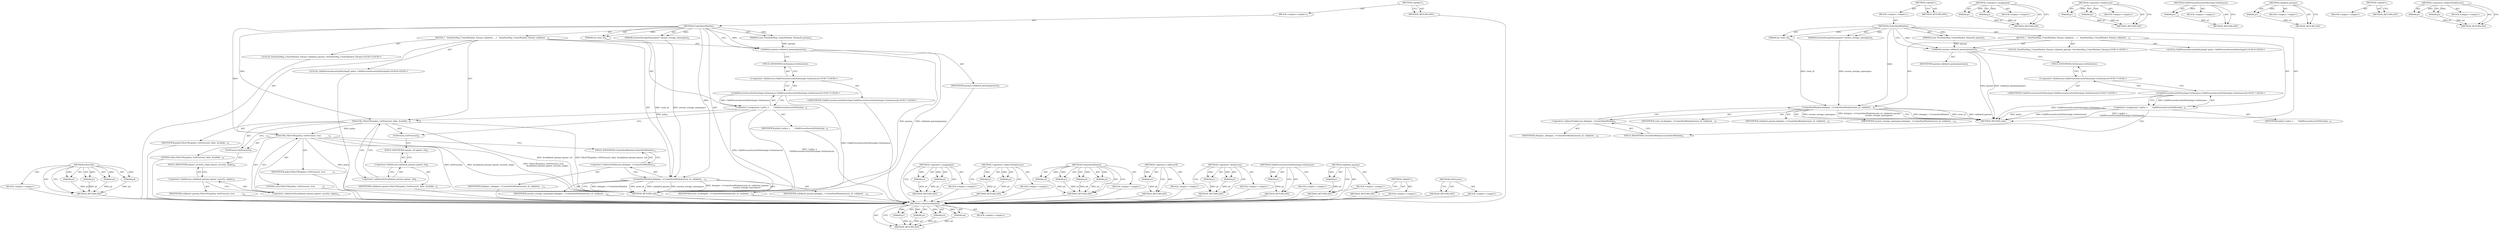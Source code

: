 digraph "GetProcess" {
vulnerable_71 [label=<(METHOD,CreateNewWindow)>];
vulnerable_72 [label=<(PARAM,p1)>];
vulnerable_73 [label=<(PARAM,p2)>];
vulnerable_74 [label=<(PARAM,p3)>];
vulnerable_75 [label=<(PARAM,p4)>];
vulnerable_76 [label=<(BLOCK,&lt;empty&gt;,&lt;empty&gt;)>];
vulnerable_77 [label=<(METHOD_RETURN,ANY)>];
vulnerable_6 [label=<(METHOD,&lt;global&gt;)<SUB>1</SUB>>];
vulnerable_7 [label=<(BLOCK,&lt;empty&gt;,&lt;empty&gt;)<SUB>1</SUB>>];
vulnerable_8 [label=<(METHOD,CreateNewWindow)<SUB>1</SUB>>];
vulnerable_9 [label=<(PARAM,int route_id)<SUB>2</SUB>>];
vulnerable_10 [label=<(PARAM,const ViewHostMsg_CreateWindow_Params&amp; params)<SUB>3</SUB>>];
vulnerable_11 [label=<(PARAM,SessionStorageNamespace* session_storage_namespace)<SUB>4</SUB>>];
vulnerable_12 [label=<(BLOCK,{
   ViewHostMsg_CreateWindow_Params validated_...,{
   ViewHostMsg_CreateWindow_Params validated_...)<SUB>4</SUB>>];
vulnerable_13 [label="<(LOCAL,ViewHostMsg_CreateWindow_Params validated_params: ViewHostMsg_CreateWindow_Params)<SUB>5</SUB>>"];
vulnerable_14 [label=<(validated_params,validated_params(params))<SUB>5</SUB>>];
vulnerable_15 [label=<(IDENTIFIER,params,validated_params(params))<SUB>5</SUB>>];
vulnerable_16 [label="<(LOCAL,ChildProcessSecurityPolicyImpl* policy: ChildProcessSecurityPolicyImpl*)<SUB>6</SUB>>"];
vulnerable_17 [label=<(&lt;operator&gt;.assignment,* policy =
       ChildProcessSecurityPolicyImp...)<SUB>6</SUB>>];
vulnerable_18 [label=<(IDENTIFIER,policy,* policy =
       ChildProcessSecurityPolicyImp...)<SUB>6</SUB>>];
vulnerable_19 [label="<(ChildProcessSecurityPolicyImpl.GetInstance,ChildProcessSecurityPolicyImpl::GetInstance())<SUB>7</SUB>>"];
vulnerable_20 [label="<(&lt;operator&gt;.fieldAccess,ChildProcessSecurityPolicyImpl::GetInstance)<SUB>7</SUB>>"];
vulnerable_21 [label="<(IDENTIFIER,ChildProcessSecurityPolicyImpl,ChildProcessSecurityPolicyImpl::GetInstance())<SUB>7</SUB>>"];
vulnerable_22 [label=<(FIELD_IDENTIFIER,GetInstance,GetInstance)<SUB>7</SUB>>];
vulnerable_23 [label=<(CreateNewWindow,delegate_-&gt;CreateNewWindow(route_id, validated_...)<SUB>9</SUB>>];
vulnerable_24 [label=<(&lt;operator&gt;.indirectFieldAccess,delegate_-&gt;CreateNewWindow)<SUB>9</SUB>>];
vulnerable_25 [label=<(IDENTIFIER,delegate_,delegate_-&gt;CreateNewWindow(route_id, validated_...)<SUB>9</SUB>>];
vulnerable_26 [label=<(FIELD_IDENTIFIER,CreateNewWindow,CreateNewWindow)<SUB>9</SUB>>];
vulnerable_27 [label=<(IDENTIFIER,route_id,delegate_-&gt;CreateNewWindow(route_id, validated_...)<SUB>9</SUB>>];
vulnerable_28 [label=<(IDENTIFIER,validated_params,delegate_-&gt;CreateNewWindow(route_id, validated_...)<SUB>9</SUB>>];
vulnerable_29 [label=<(IDENTIFIER,session_storage_namespace,delegate_-&gt;CreateNewWindow(route_id, validated_...)<SUB>10</SUB>>];
vulnerable_30 [label=<(METHOD_RETURN,void)<SUB>1</SUB>>];
vulnerable_32 [label=<(METHOD_RETURN,ANY)<SUB>1</SUB>>];
vulnerable_57 [label=<(METHOD,&lt;operator&gt;.assignment)>];
vulnerable_58 [label=<(PARAM,p1)>];
vulnerable_59 [label=<(PARAM,p2)>];
vulnerable_60 [label=<(BLOCK,&lt;empty&gt;,&lt;empty&gt;)>];
vulnerable_61 [label=<(METHOD_RETURN,ANY)>];
vulnerable_66 [label=<(METHOD,&lt;operator&gt;.fieldAccess)>];
vulnerable_67 [label=<(PARAM,p1)>];
vulnerable_68 [label=<(PARAM,p2)>];
vulnerable_69 [label=<(BLOCK,&lt;empty&gt;,&lt;empty&gt;)>];
vulnerable_70 [label=<(METHOD_RETURN,ANY)>];
vulnerable_62 [label=<(METHOD,ChildProcessSecurityPolicyImpl.GetInstance)>];
vulnerable_63 [label=<(PARAM,p1)>];
vulnerable_64 [label=<(BLOCK,&lt;empty&gt;,&lt;empty&gt;)>];
vulnerable_65 [label=<(METHOD_RETURN,ANY)>];
vulnerable_53 [label=<(METHOD,validated_params)>];
vulnerable_54 [label=<(PARAM,p1)>];
vulnerable_55 [label=<(BLOCK,&lt;empty&gt;,&lt;empty&gt;)>];
vulnerable_56 [label=<(METHOD_RETURN,ANY)>];
vulnerable_47 [label=<(METHOD,&lt;global&gt;)<SUB>1</SUB>>];
vulnerable_48 [label=<(BLOCK,&lt;empty&gt;,&lt;empty&gt;)>];
vulnerable_49 [label=<(METHOD_RETURN,ANY)>];
vulnerable_78 [label=<(METHOD,&lt;operator&gt;.indirectFieldAccess)>];
vulnerable_79 [label=<(PARAM,p1)>];
vulnerable_80 [label=<(PARAM,p2)>];
vulnerable_81 [label=<(BLOCK,&lt;empty&gt;,&lt;empty&gt;)>];
vulnerable_82 [label=<(METHOD_RETURN,ANY)>];
fixed_89 [label=<(METHOD,FilterURL)>];
fixed_90 [label=<(PARAM,p1)>];
fixed_91 [label=<(PARAM,p2)>];
fixed_92 [label=<(PARAM,p3)>];
fixed_93 [label=<(PARAM,p4)>];
fixed_94 [label=<(BLOCK,&lt;empty&gt;,&lt;empty&gt;)>];
fixed_95 [label=<(METHOD_RETURN,ANY)>];
fixed_6 [label=<(METHOD,&lt;global&gt;)<SUB>1</SUB>>];
fixed_7 [label=<(BLOCK,&lt;empty&gt;,&lt;empty&gt;)<SUB>1</SUB>>];
fixed_8 [label=<(METHOD,CreateNewWindow)<SUB>1</SUB>>];
fixed_9 [label=<(PARAM,int route_id)<SUB>2</SUB>>];
fixed_10 [label=<(PARAM,const ViewHostMsg_CreateWindow_Params&amp; params)<SUB>3</SUB>>];
fixed_11 [label=<(PARAM,SessionStorageNamespace* session_storage_namespace)<SUB>4</SUB>>];
fixed_12 [label=<(BLOCK,{
   ViewHostMsg_CreateWindow_Params validated_...,{
   ViewHostMsg_CreateWindow_Params validated_...)<SUB>4</SUB>>];
fixed_13 [label="<(LOCAL,ViewHostMsg_CreateWindow_Params validated_params: ViewHostMsg_CreateWindow_Params)<SUB>5</SUB>>"];
fixed_14 [label=<(validated_params,validated_params(params))<SUB>5</SUB>>];
fixed_15 [label=<(IDENTIFIER,params,validated_params(params))<SUB>5</SUB>>];
fixed_16 [label="<(LOCAL,ChildProcessSecurityPolicyImpl* policy: ChildProcessSecurityPolicyImpl*)<SUB>6</SUB>>"];
fixed_17 [label=<(&lt;operator&gt;.assignment,* policy =
       ChildProcessSecurityPolicyImp...)<SUB>6</SUB>>];
fixed_18 [label=<(IDENTIFIER,policy,* policy =
       ChildProcessSecurityPolicyImp...)<SUB>6</SUB>>];
fixed_19 [label="<(ChildProcessSecurityPolicyImpl.GetInstance,ChildProcessSecurityPolicyImpl::GetInstance())<SUB>7</SUB>>"];
fixed_20 [label="<(&lt;operator&gt;.fieldAccess,ChildProcessSecurityPolicyImpl::GetInstance)<SUB>7</SUB>>"];
fixed_21 [label="<(IDENTIFIER,ChildProcessSecurityPolicyImpl,ChildProcessSecurityPolicyImpl::GetInstance())<SUB>7</SUB>>"];
fixed_22 [label=<(FIELD_IDENTIFIER,GetInstance,GetInstance)<SUB>7</SUB>>];
fixed_23 [label=<(FilterURL,FilterURL(policy, GetProcess(), false, &amp;validat...)<SUB>8</SUB>>];
fixed_24 [label=<(IDENTIFIER,policy,FilterURL(policy, GetProcess(), false, &amp;validat...)<SUB>8</SUB>>];
fixed_25 [label=<(GetProcess,GetProcess())<SUB>8</SUB>>];
fixed_26 [label=<(LITERAL,false,FilterURL(policy, GetProcess(), false, &amp;validat...)<SUB>8</SUB>>];
fixed_27 [label=<(&lt;operator&gt;.addressOf,&amp;validated_params.opener_url)<SUB>8</SUB>>];
fixed_28 [label=<(&lt;operator&gt;.fieldAccess,validated_params.opener_url)<SUB>8</SUB>>];
fixed_29 [label=<(IDENTIFIER,validated_params,FilterURL(policy, GetProcess(), false, &amp;validat...)<SUB>8</SUB>>];
fixed_30 [label=<(FIELD_IDENTIFIER,opener_url,opener_url)<SUB>8</SUB>>];
fixed_31 [label=<(FilterURL,FilterURL(policy, GetProcess(), true,
         ...)<SUB>9</SUB>>];
fixed_32 [label=<(IDENTIFIER,policy,FilterURL(policy, GetProcess(), true,
         ...)<SUB>9</SUB>>];
fixed_33 [label=<(GetProcess,GetProcess())<SUB>9</SUB>>];
fixed_34 [label=<(LITERAL,true,FilterURL(policy, GetProcess(), true,
         ...)<SUB>9</SUB>>];
fixed_35 [label=<(&lt;operator&gt;.addressOf,&amp;validated_params.opener_security_origin)<SUB>10</SUB>>];
fixed_36 [label=<(&lt;operator&gt;.fieldAccess,validated_params.opener_security_origin)<SUB>10</SUB>>];
fixed_37 [label=<(IDENTIFIER,validated_params,FilterURL(policy, GetProcess(), true,
         ...)<SUB>10</SUB>>];
fixed_38 [label=<(FIELD_IDENTIFIER,opener_security_origin,opener_security_origin)<SUB>10</SUB>>];
fixed_39 [label=<(CreateNewWindow,delegate_-&gt;CreateNewWindow(route_id, validated_...)<SUB>12</SUB>>];
fixed_40 [label=<(&lt;operator&gt;.indirectFieldAccess,delegate_-&gt;CreateNewWindow)<SUB>12</SUB>>];
fixed_41 [label=<(IDENTIFIER,delegate_,delegate_-&gt;CreateNewWindow(route_id, validated_...)<SUB>12</SUB>>];
fixed_42 [label=<(FIELD_IDENTIFIER,CreateNewWindow,CreateNewWindow)<SUB>12</SUB>>];
fixed_43 [label=<(IDENTIFIER,route_id,delegate_-&gt;CreateNewWindow(route_id, validated_...)<SUB>12</SUB>>];
fixed_44 [label=<(IDENTIFIER,validated_params,delegate_-&gt;CreateNewWindow(route_id, validated_...)<SUB>12</SUB>>];
fixed_45 [label=<(IDENTIFIER,session_storage_namespace,delegate_-&gt;CreateNewWindow(route_id, validated_...)<SUB>13</SUB>>];
fixed_46 [label=<(METHOD_RETURN,void)<SUB>1</SUB>>];
fixed_48 [label=<(METHOD_RETURN,ANY)<SUB>1</SUB>>];
fixed_75 [label=<(METHOD,&lt;operator&gt;.assignment)>];
fixed_76 [label=<(PARAM,p1)>];
fixed_77 [label=<(PARAM,p2)>];
fixed_78 [label=<(BLOCK,&lt;empty&gt;,&lt;empty&gt;)>];
fixed_79 [label=<(METHOD_RETURN,ANY)>];
fixed_110 [label=<(METHOD,&lt;operator&gt;.indirectFieldAccess)>];
fixed_111 [label=<(PARAM,p1)>];
fixed_112 [label=<(PARAM,p2)>];
fixed_113 [label=<(BLOCK,&lt;empty&gt;,&lt;empty&gt;)>];
fixed_114 [label=<(METHOD_RETURN,ANY)>];
fixed_103 [label=<(METHOD,CreateNewWindow)>];
fixed_104 [label=<(PARAM,p1)>];
fixed_105 [label=<(PARAM,p2)>];
fixed_106 [label=<(PARAM,p3)>];
fixed_107 [label=<(PARAM,p4)>];
fixed_108 [label=<(BLOCK,&lt;empty&gt;,&lt;empty&gt;)>];
fixed_109 [label=<(METHOD_RETURN,ANY)>];
fixed_99 [label=<(METHOD,&lt;operator&gt;.addressOf)>];
fixed_100 [label=<(PARAM,p1)>];
fixed_101 [label=<(BLOCK,&lt;empty&gt;,&lt;empty&gt;)>];
fixed_102 [label=<(METHOD_RETURN,ANY)>];
fixed_84 [label=<(METHOD,&lt;operator&gt;.fieldAccess)>];
fixed_85 [label=<(PARAM,p1)>];
fixed_86 [label=<(PARAM,p2)>];
fixed_87 [label=<(BLOCK,&lt;empty&gt;,&lt;empty&gt;)>];
fixed_88 [label=<(METHOD_RETURN,ANY)>];
fixed_80 [label=<(METHOD,ChildProcessSecurityPolicyImpl.GetInstance)>];
fixed_81 [label=<(PARAM,p1)>];
fixed_82 [label=<(BLOCK,&lt;empty&gt;,&lt;empty&gt;)>];
fixed_83 [label=<(METHOD_RETURN,ANY)>];
fixed_71 [label=<(METHOD,validated_params)>];
fixed_72 [label=<(PARAM,p1)>];
fixed_73 [label=<(BLOCK,&lt;empty&gt;,&lt;empty&gt;)>];
fixed_74 [label=<(METHOD_RETURN,ANY)>];
fixed_65 [label=<(METHOD,&lt;global&gt;)<SUB>1</SUB>>];
fixed_66 [label=<(BLOCK,&lt;empty&gt;,&lt;empty&gt;)>];
fixed_67 [label=<(METHOD_RETURN,ANY)>];
fixed_96 [label=<(METHOD,GetProcess)>];
fixed_97 [label=<(BLOCK,&lt;empty&gt;,&lt;empty&gt;)>];
fixed_98 [label=<(METHOD_RETURN,ANY)>];
vulnerable_71 -> vulnerable_72  [key=0, label="AST: "];
vulnerable_71 -> vulnerable_72  [key=1, label="DDG: "];
vulnerable_71 -> vulnerable_76  [key=0, label="AST: "];
vulnerable_71 -> vulnerable_73  [key=0, label="AST: "];
vulnerable_71 -> vulnerable_73  [key=1, label="DDG: "];
vulnerable_71 -> vulnerable_77  [key=0, label="AST: "];
vulnerable_71 -> vulnerable_77  [key=1, label="CFG: "];
vulnerable_71 -> vulnerable_74  [key=0, label="AST: "];
vulnerable_71 -> vulnerable_74  [key=1, label="DDG: "];
vulnerable_71 -> vulnerable_75  [key=0, label="AST: "];
vulnerable_71 -> vulnerable_75  [key=1, label="DDG: "];
vulnerable_72 -> vulnerable_77  [key=0, label="DDG: p1"];
vulnerable_73 -> vulnerable_77  [key=0, label="DDG: p2"];
vulnerable_74 -> vulnerable_77  [key=0, label="DDG: p3"];
vulnerable_75 -> vulnerable_77  [key=0, label="DDG: p4"];
vulnerable_6 -> vulnerable_7  [key=0, label="AST: "];
vulnerable_6 -> vulnerable_32  [key=0, label="AST: "];
vulnerable_6 -> vulnerable_32  [key=1, label="CFG: "];
vulnerable_7 -> vulnerable_8  [key=0, label="AST: "];
vulnerable_8 -> vulnerable_9  [key=0, label="AST: "];
vulnerable_8 -> vulnerable_9  [key=1, label="DDG: "];
vulnerable_8 -> vulnerable_10  [key=0, label="AST: "];
vulnerable_8 -> vulnerable_10  [key=1, label="DDG: "];
vulnerable_8 -> vulnerable_11  [key=0, label="AST: "];
vulnerable_8 -> vulnerable_11  [key=1, label="DDG: "];
vulnerable_8 -> vulnerable_12  [key=0, label="AST: "];
vulnerable_8 -> vulnerable_30  [key=0, label="AST: "];
vulnerable_8 -> vulnerable_14  [key=0, label="CFG: "];
vulnerable_8 -> vulnerable_14  [key=1, label="DDG: "];
vulnerable_8 -> vulnerable_23  [key=0, label="DDG: "];
vulnerable_9 -> vulnerable_23  [key=0, label="DDG: route_id"];
vulnerable_10 -> vulnerable_14  [key=0, label="DDG: params"];
vulnerable_11 -> vulnerable_23  [key=0, label="DDG: session_storage_namespace"];
vulnerable_12 -> vulnerable_13  [key=0, label="AST: "];
vulnerable_12 -> vulnerable_14  [key=0, label="AST: "];
vulnerable_12 -> vulnerable_16  [key=0, label="AST: "];
vulnerable_12 -> vulnerable_17  [key=0, label="AST: "];
vulnerable_12 -> vulnerable_23  [key=0, label="AST: "];
vulnerable_14 -> vulnerable_15  [key=0, label="AST: "];
vulnerable_14 -> vulnerable_22  [key=0, label="CFG: "];
vulnerable_14 -> vulnerable_30  [key=0, label="DDG: params"];
vulnerable_14 -> vulnerable_30  [key=1, label="DDG: validated_params(params)"];
vulnerable_17 -> vulnerable_18  [key=0, label="AST: "];
vulnerable_17 -> vulnerable_19  [key=0, label="AST: "];
vulnerable_17 -> vulnerable_26  [key=0, label="CFG: "];
vulnerable_17 -> vulnerable_30  [key=0, label="DDG: policy"];
vulnerable_17 -> vulnerable_30  [key=1, label="DDG: ChildProcessSecurityPolicyImpl::GetInstance()"];
vulnerable_17 -> vulnerable_30  [key=2, label="DDG: * policy =
       ChildProcessSecurityPolicyImpl::GetInstance()"];
vulnerable_19 -> vulnerable_20  [key=0, label="AST: "];
vulnerable_19 -> vulnerable_17  [key=0, label="CFG: "];
vulnerable_19 -> vulnerable_17  [key=1, label="DDG: ChildProcessSecurityPolicyImpl::GetInstance"];
vulnerable_19 -> vulnerable_30  [key=0, label="DDG: ChildProcessSecurityPolicyImpl::GetInstance"];
vulnerable_20 -> vulnerable_21  [key=0, label="AST: "];
vulnerable_20 -> vulnerable_22  [key=0, label="AST: "];
vulnerable_20 -> vulnerable_19  [key=0, label="CFG: "];
vulnerable_22 -> vulnerable_20  [key=0, label="CFG: "];
vulnerable_23 -> vulnerable_24  [key=0, label="AST: "];
vulnerable_23 -> vulnerable_27  [key=0, label="AST: "];
vulnerable_23 -> vulnerable_28  [key=0, label="AST: "];
vulnerable_23 -> vulnerable_29  [key=0, label="AST: "];
vulnerable_23 -> vulnerable_30  [key=0, label="CFG: "];
vulnerable_23 -> vulnerable_30  [key=1, label="DDG: delegate_-&gt;CreateNewWindow"];
vulnerable_23 -> vulnerable_30  [key=2, label="DDG: route_id"];
vulnerable_23 -> vulnerable_30  [key=3, label="DDG: validated_params"];
vulnerable_23 -> vulnerable_30  [key=4, label="DDG: session_storage_namespace"];
vulnerable_23 -> vulnerable_30  [key=5, label="DDG: delegate_-&gt;CreateNewWindow(route_id, validated_params,
                              session_storage_namespace)"];
vulnerable_24 -> vulnerable_25  [key=0, label="AST: "];
vulnerable_24 -> vulnerable_26  [key=0, label="AST: "];
vulnerable_24 -> vulnerable_23  [key=0, label="CFG: "];
vulnerable_26 -> vulnerable_24  [key=0, label="CFG: "];
vulnerable_57 -> vulnerable_58  [key=0, label="AST: "];
vulnerable_57 -> vulnerable_58  [key=1, label="DDG: "];
vulnerable_57 -> vulnerable_60  [key=0, label="AST: "];
vulnerable_57 -> vulnerable_59  [key=0, label="AST: "];
vulnerable_57 -> vulnerable_59  [key=1, label="DDG: "];
vulnerable_57 -> vulnerable_61  [key=0, label="AST: "];
vulnerable_57 -> vulnerable_61  [key=1, label="CFG: "];
vulnerable_58 -> vulnerable_61  [key=0, label="DDG: p1"];
vulnerable_59 -> vulnerable_61  [key=0, label="DDG: p2"];
vulnerable_66 -> vulnerable_67  [key=0, label="AST: "];
vulnerable_66 -> vulnerable_67  [key=1, label="DDG: "];
vulnerable_66 -> vulnerable_69  [key=0, label="AST: "];
vulnerable_66 -> vulnerable_68  [key=0, label="AST: "];
vulnerable_66 -> vulnerable_68  [key=1, label="DDG: "];
vulnerable_66 -> vulnerable_70  [key=0, label="AST: "];
vulnerable_66 -> vulnerable_70  [key=1, label="CFG: "];
vulnerable_67 -> vulnerable_70  [key=0, label="DDG: p1"];
vulnerable_68 -> vulnerable_70  [key=0, label="DDG: p2"];
vulnerable_62 -> vulnerable_63  [key=0, label="AST: "];
vulnerable_62 -> vulnerable_63  [key=1, label="DDG: "];
vulnerable_62 -> vulnerable_64  [key=0, label="AST: "];
vulnerable_62 -> vulnerable_65  [key=0, label="AST: "];
vulnerable_62 -> vulnerable_65  [key=1, label="CFG: "];
vulnerable_63 -> vulnerable_65  [key=0, label="DDG: p1"];
vulnerable_53 -> vulnerable_54  [key=0, label="AST: "];
vulnerable_53 -> vulnerable_54  [key=1, label="DDG: "];
vulnerable_53 -> vulnerable_55  [key=0, label="AST: "];
vulnerable_53 -> vulnerable_56  [key=0, label="AST: "];
vulnerable_53 -> vulnerable_56  [key=1, label="CFG: "];
vulnerable_54 -> vulnerable_56  [key=0, label="DDG: p1"];
vulnerable_47 -> vulnerable_48  [key=0, label="AST: "];
vulnerable_47 -> vulnerable_49  [key=0, label="AST: "];
vulnerable_47 -> vulnerable_49  [key=1, label="CFG: "];
vulnerable_78 -> vulnerable_79  [key=0, label="AST: "];
vulnerable_78 -> vulnerable_79  [key=1, label="DDG: "];
vulnerable_78 -> vulnerable_81  [key=0, label="AST: "];
vulnerable_78 -> vulnerable_80  [key=0, label="AST: "];
vulnerable_78 -> vulnerable_80  [key=1, label="DDG: "];
vulnerable_78 -> vulnerable_82  [key=0, label="AST: "];
vulnerable_78 -> vulnerable_82  [key=1, label="CFG: "];
vulnerable_79 -> vulnerable_82  [key=0, label="DDG: p1"];
vulnerable_80 -> vulnerable_82  [key=0, label="DDG: p2"];
fixed_89 -> fixed_90  [key=0, label="AST: "];
fixed_89 -> fixed_90  [key=1, label="DDG: "];
fixed_89 -> fixed_94  [key=0, label="AST: "];
fixed_89 -> fixed_91  [key=0, label="AST: "];
fixed_89 -> fixed_91  [key=1, label="DDG: "];
fixed_89 -> fixed_95  [key=0, label="AST: "];
fixed_89 -> fixed_95  [key=1, label="CFG: "];
fixed_89 -> fixed_92  [key=0, label="AST: "];
fixed_89 -> fixed_92  [key=1, label="DDG: "];
fixed_89 -> fixed_93  [key=0, label="AST: "];
fixed_89 -> fixed_93  [key=1, label="DDG: "];
fixed_90 -> fixed_95  [key=0, label="DDG: p1"];
fixed_91 -> fixed_95  [key=0, label="DDG: p2"];
fixed_92 -> fixed_95  [key=0, label="DDG: p3"];
fixed_93 -> fixed_95  [key=0, label="DDG: p4"];
fixed_94 -> vulnerable_71  [key=0];
fixed_95 -> vulnerable_71  [key=0];
fixed_6 -> fixed_7  [key=0, label="AST: "];
fixed_6 -> fixed_48  [key=0, label="AST: "];
fixed_6 -> fixed_48  [key=1, label="CFG: "];
fixed_7 -> fixed_8  [key=0, label="AST: "];
fixed_8 -> fixed_9  [key=0, label="AST: "];
fixed_8 -> fixed_9  [key=1, label="DDG: "];
fixed_8 -> fixed_10  [key=0, label="AST: "];
fixed_8 -> fixed_10  [key=1, label="DDG: "];
fixed_8 -> fixed_11  [key=0, label="AST: "];
fixed_8 -> fixed_11  [key=1, label="DDG: "];
fixed_8 -> fixed_12  [key=0, label="AST: "];
fixed_8 -> fixed_46  [key=0, label="AST: "];
fixed_8 -> fixed_14  [key=0, label="CFG: "];
fixed_8 -> fixed_14  [key=1, label="DDG: "];
fixed_8 -> fixed_23  [key=0, label="DDG: "];
fixed_8 -> fixed_31  [key=0, label="DDG: "];
fixed_8 -> fixed_39  [key=0, label="DDG: "];
fixed_9 -> fixed_39  [key=0, label="DDG: route_id"];
fixed_10 -> fixed_14  [key=0, label="DDG: params"];
fixed_11 -> fixed_39  [key=0, label="DDG: session_storage_namespace"];
fixed_12 -> fixed_13  [key=0, label="AST: "];
fixed_12 -> fixed_14  [key=0, label="AST: "];
fixed_12 -> fixed_16  [key=0, label="AST: "];
fixed_12 -> fixed_17  [key=0, label="AST: "];
fixed_12 -> fixed_23  [key=0, label="AST: "];
fixed_12 -> fixed_31  [key=0, label="AST: "];
fixed_12 -> fixed_39  [key=0, label="AST: "];
fixed_13 -> vulnerable_71  [key=0];
fixed_14 -> fixed_15  [key=0, label="AST: "];
fixed_14 -> fixed_22  [key=0, label="CFG: "];
fixed_14 -> fixed_46  [key=0, label="DDG: params"];
fixed_14 -> fixed_46  [key=1, label="DDG: validated_params(params)"];
fixed_15 -> vulnerable_71  [key=0];
fixed_16 -> vulnerable_71  [key=0];
fixed_17 -> fixed_18  [key=0, label="AST: "];
fixed_17 -> fixed_19  [key=0, label="AST: "];
fixed_17 -> fixed_25  [key=0, label="CFG: "];
fixed_17 -> fixed_46  [key=0, label="DDG: ChildProcessSecurityPolicyImpl::GetInstance()"];
fixed_17 -> fixed_46  [key=1, label="DDG: * policy =
       ChildProcessSecurityPolicyImpl::GetInstance()"];
fixed_17 -> fixed_23  [key=0, label="DDG: policy"];
fixed_18 -> vulnerable_71  [key=0];
fixed_19 -> fixed_20  [key=0, label="AST: "];
fixed_19 -> fixed_17  [key=0, label="CFG: "];
fixed_19 -> fixed_17  [key=1, label="DDG: ChildProcessSecurityPolicyImpl::GetInstance"];
fixed_19 -> fixed_46  [key=0, label="DDG: ChildProcessSecurityPolicyImpl::GetInstance"];
fixed_20 -> fixed_21  [key=0, label="AST: "];
fixed_20 -> fixed_22  [key=0, label="AST: "];
fixed_20 -> fixed_19  [key=0, label="CFG: "];
fixed_21 -> vulnerable_71  [key=0];
fixed_22 -> fixed_20  [key=0, label="CFG: "];
fixed_23 -> fixed_24  [key=0, label="AST: "];
fixed_23 -> fixed_25  [key=0, label="AST: "];
fixed_23 -> fixed_26  [key=0, label="AST: "];
fixed_23 -> fixed_27  [key=0, label="AST: "];
fixed_23 -> fixed_33  [key=0, label="CFG: "];
fixed_23 -> fixed_46  [key=0, label="DDG: &amp;validated_params.opener_url"];
fixed_23 -> fixed_46  [key=1, label="DDG: FilterURL(policy, GetProcess(), false, &amp;validated_params.opener_url)"];
fixed_23 -> fixed_31  [key=0, label="DDG: policy"];
fixed_24 -> vulnerable_71  [key=0];
fixed_25 -> fixed_30  [key=0, label="CFG: "];
fixed_26 -> vulnerable_71  [key=0];
fixed_27 -> fixed_28  [key=0, label="AST: "];
fixed_27 -> fixed_23  [key=0, label="CFG: "];
fixed_28 -> fixed_29  [key=0, label="AST: "];
fixed_28 -> fixed_30  [key=0, label="AST: "];
fixed_28 -> fixed_27  [key=0, label="CFG: "];
fixed_29 -> vulnerable_71  [key=0];
fixed_30 -> fixed_28  [key=0, label="CFG: "];
fixed_31 -> fixed_32  [key=0, label="AST: "];
fixed_31 -> fixed_33  [key=0, label="AST: "];
fixed_31 -> fixed_34  [key=0, label="AST: "];
fixed_31 -> fixed_35  [key=0, label="AST: "];
fixed_31 -> fixed_42  [key=0, label="CFG: "];
fixed_31 -> fixed_46  [key=0, label="DDG: policy"];
fixed_31 -> fixed_46  [key=1, label="DDG: GetProcess()"];
fixed_31 -> fixed_46  [key=2, label="DDG: &amp;validated_params.opener_security_origin"];
fixed_31 -> fixed_46  [key=3, label="DDG: FilterURL(policy, GetProcess(), true,
            &amp;validated_params.opener_security_origin)"];
fixed_32 -> vulnerable_71  [key=0];
fixed_33 -> fixed_38  [key=0, label="CFG: "];
fixed_34 -> vulnerable_71  [key=0];
fixed_35 -> fixed_36  [key=0, label="AST: "];
fixed_35 -> fixed_31  [key=0, label="CFG: "];
fixed_36 -> fixed_37  [key=0, label="AST: "];
fixed_36 -> fixed_38  [key=0, label="AST: "];
fixed_36 -> fixed_35  [key=0, label="CFG: "];
fixed_37 -> vulnerable_71  [key=0];
fixed_38 -> fixed_36  [key=0, label="CFG: "];
fixed_39 -> fixed_40  [key=0, label="AST: "];
fixed_39 -> fixed_43  [key=0, label="AST: "];
fixed_39 -> fixed_44  [key=0, label="AST: "];
fixed_39 -> fixed_45  [key=0, label="AST: "];
fixed_39 -> fixed_46  [key=0, label="CFG: "];
fixed_39 -> fixed_46  [key=1, label="DDG: delegate_-&gt;CreateNewWindow"];
fixed_39 -> fixed_46  [key=2, label="DDG: route_id"];
fixed_39 -> fixed_46  [key=3, label="DDG: validated_params"];
fixed_39 -> fixed_46  [key=4, label="DDG: session_storage_namespace"];
fixed_39 -> fixed_46  [key=5, label="DDG: delegate_-&gt;CreateNewWindow(route_id, validated_params,
                              session_storage_namespace)"];
fixed_40 -> fixed_41  [key=0, label="AST: "];
fixed_40 -> fixed_42  [key=0, label="AST: "];
fixed_40 -> fixed_39  [key=0, label="CFG: "];
fixed_41 -> vulnerable_71  [key=0];
fixed_42 -> fixed_40  [key=0, label="CFG: "];
fixed_43 -> vulnerable_71  [key=0];
fixed_44 -> vulnerable_71  [key=0];
fixed_45 -> vulnerable_71  [key=0];
fixed_46 -> vulnerable_71  [key=0];
fixed_48 -> vulnerable_71  [key=0];
fixed_75 -> fixed_76  [key=0, label="AST: "];
fixed_75 -> fixed_76  [key=1, label="DDG: "];
fixed_75 -> fixed_78  [key=0, label="AST: "];
fixed_75 -> fixed_77  [key=0, label="AST: "];
fixed_75 -> fixed_77  [key=1, label="DDG: "];
fixed_75 -> fixed_79  [key=0, label="AST: "];
fixed_75 -> fixed_79  [key=1, label="CFG: "];
fixed_76 -> fixed_79  [key=0, label="DDG: p1"];
fixed_77 -> fixed_79  [key=0, label="DDG: p2"];
fixed_78 -> vulnerable_71  [key=0];
fixed_79 -> vulnerable_71  [key=0];
fixed_110 -> fixed_111  [key=0, label="AST: "];
fixed_110 -> fixed_111  [key=1, label="DDG: "];
fixed_110 -> fixed_113  [key=0, label="AST: "];
fixed_110 -> fixed_112  [key=0, label="AST: "];
fixed_110 -> fixed_112  [key=1, label="DDG: "];
fixed_110 -> fixed_114  [key=0, label="AST: "];
fixed_110 -> fixed_114  [key=1, label="CFG: "];
fixed_111 -> fixed_114  [key=0, label="DDG: p1"];
fixed_112 -> fixed_114  [key=0, label="DDG: p2"];
fixed_113 -> vulnerable_71  [key=0];
fixed_114 -> vulnerable_71  [key=0];
fixed_103 -> fixed_104  [key=0, label="AST: "];
fixed_103 -> fixed_104  [key=1, label="DDG: "];
fixed_103 -> fixed_108  [key=0, label="AST: "];
fixed_103 -> fixed_105  [key=0, label="AST: "];
fixed_103 -> fixed_105  [key=1, label="DDG: "];
fixed_103 -> fixed_109  [key=0, label="AST: "];
fixed_103 -> fixed_109  [key=1, label="CFG: "];
fixed_103 -> fixed_106  [key=0, label="AST: "];
fixed_103 -> fixed_106  [key=1, label="DDG: "];
fixed_103 -> fixed_107  [key=0, label="AST: "];
fixed_103 -> fixed_107  [key=1, label="DDG: "];
fixed_104 -> fixed_109  [key=0, label="DDG: p1"];
fixed_105 -> fixed_109  [key=0, label="DDG: p2"];
fixed_106 -> fixed_109  [key=0, label="DDG: p3"];
fixed_107 -> fixed_109  [key=0, label="DDG: p4"];
fixed_108 -> vulnerable_71  [key=0];
fixed_109 -> vulnerable_71  [key=0];
fixed_99 -> fixed_100  [key=0, label="AST: "];
fixed_99 -> fixed_100  [key=1, label="DDG: "];
fixed_99 -> fixed_101  [key=0, label="AST: "];
fixed_99 -> fixed_102  [key=0, label="AST: "];
fixed_99 -> fixed_102  [key=1, label="CFG: "];
fixed_100 -> fixed_102  [key=0, label="DDG: p1"];
fixed_101 -> vulnerable_71  [key=0];
fixed_102 -> vulnerable_71  [key=0];
fixed_84 -> fixed_85  [key=0, label="AST: "];
fixed_84 -> fixed_85  [key=1, label="DDG: "];
fixed_84 -> fixed_87  [key=0, label="AST: "];
fixed_84 -> fixed_86  [key=0, label="AST: "];
fixed_84 -> fixed_86  [key=1, label="DDG: "];
fixed_84 -> fixed_88  [key=0, label="AST: "];
fixed_84 -> fixed_88  [key=1, label="CFG: "];
fixed_85 -> fixed_88  [key=0, label="DDG: p1"];
fixed_86 -> fixed_88  [key=0, label="DDG: p2"];
fixed_87 -> vulnerable_71  [key=0];
fixed_88 -> vulnerable_71  [key=0];
fixed_80 -> fixed_81  [key=0, label="AST: "];
fixed_80 -> fixed_81  [key=1, label="DDG: "];
fixed_80 -> fixed_82  [key=0, label="AST: "];
fixed_80 -> fixed_83  [key=0, label="AST: "];
fixed_80 -> fixed_83  [key=1, label="CFG: "];
fixed_81 -> fixed_83  [key=0, label="DDG: p1"];
fixed_82 -> vulnerable_71  [key=0];
fixed_83 -> vulnerable_71  [key=0];
fixed_71 -> fixed_72  [key=0, label="AST: "];
fixed_71 -> fixed_72  [key=1, label="DDG: "];
fixed_71 -> fixed_73  [key=0, label="AST: "];
fixed_71 -> fixed_74  [key=0, label="AST: "];
fixed_71 -> fixed_74  [key=1, label="CFG: "];
fixed_72 -> fixed_74  [key=0, label="DDG: p1"];
fixed_73 -> vulnerable_71  [key=0];
fixed_74 -> vulnerable_71  [key=0];
fixed_65 -> fixed_66  [key=0, label="AST: "];
fixed_65 -> fixed_67  [key=0, label="AST: "];
fixed_65 -> fixed_67  [key=1, label="CFG: "];
fixed_66 -> vulnerable_71  [key=0];
fixed_67 -> vulnerable_71  [key=0];
fixed_96 -> fixed_97  [key=0, label="AST: "];
fixed_96 -> fixed_98  [key=0, label="AST: "];
fixed_96 -> fixed_98  [key=1, label="CFG: "];
fixed_97 -> vulnerable_71  [key=0];
fixed_98 -> vulnerable_71  [key=0];
}
